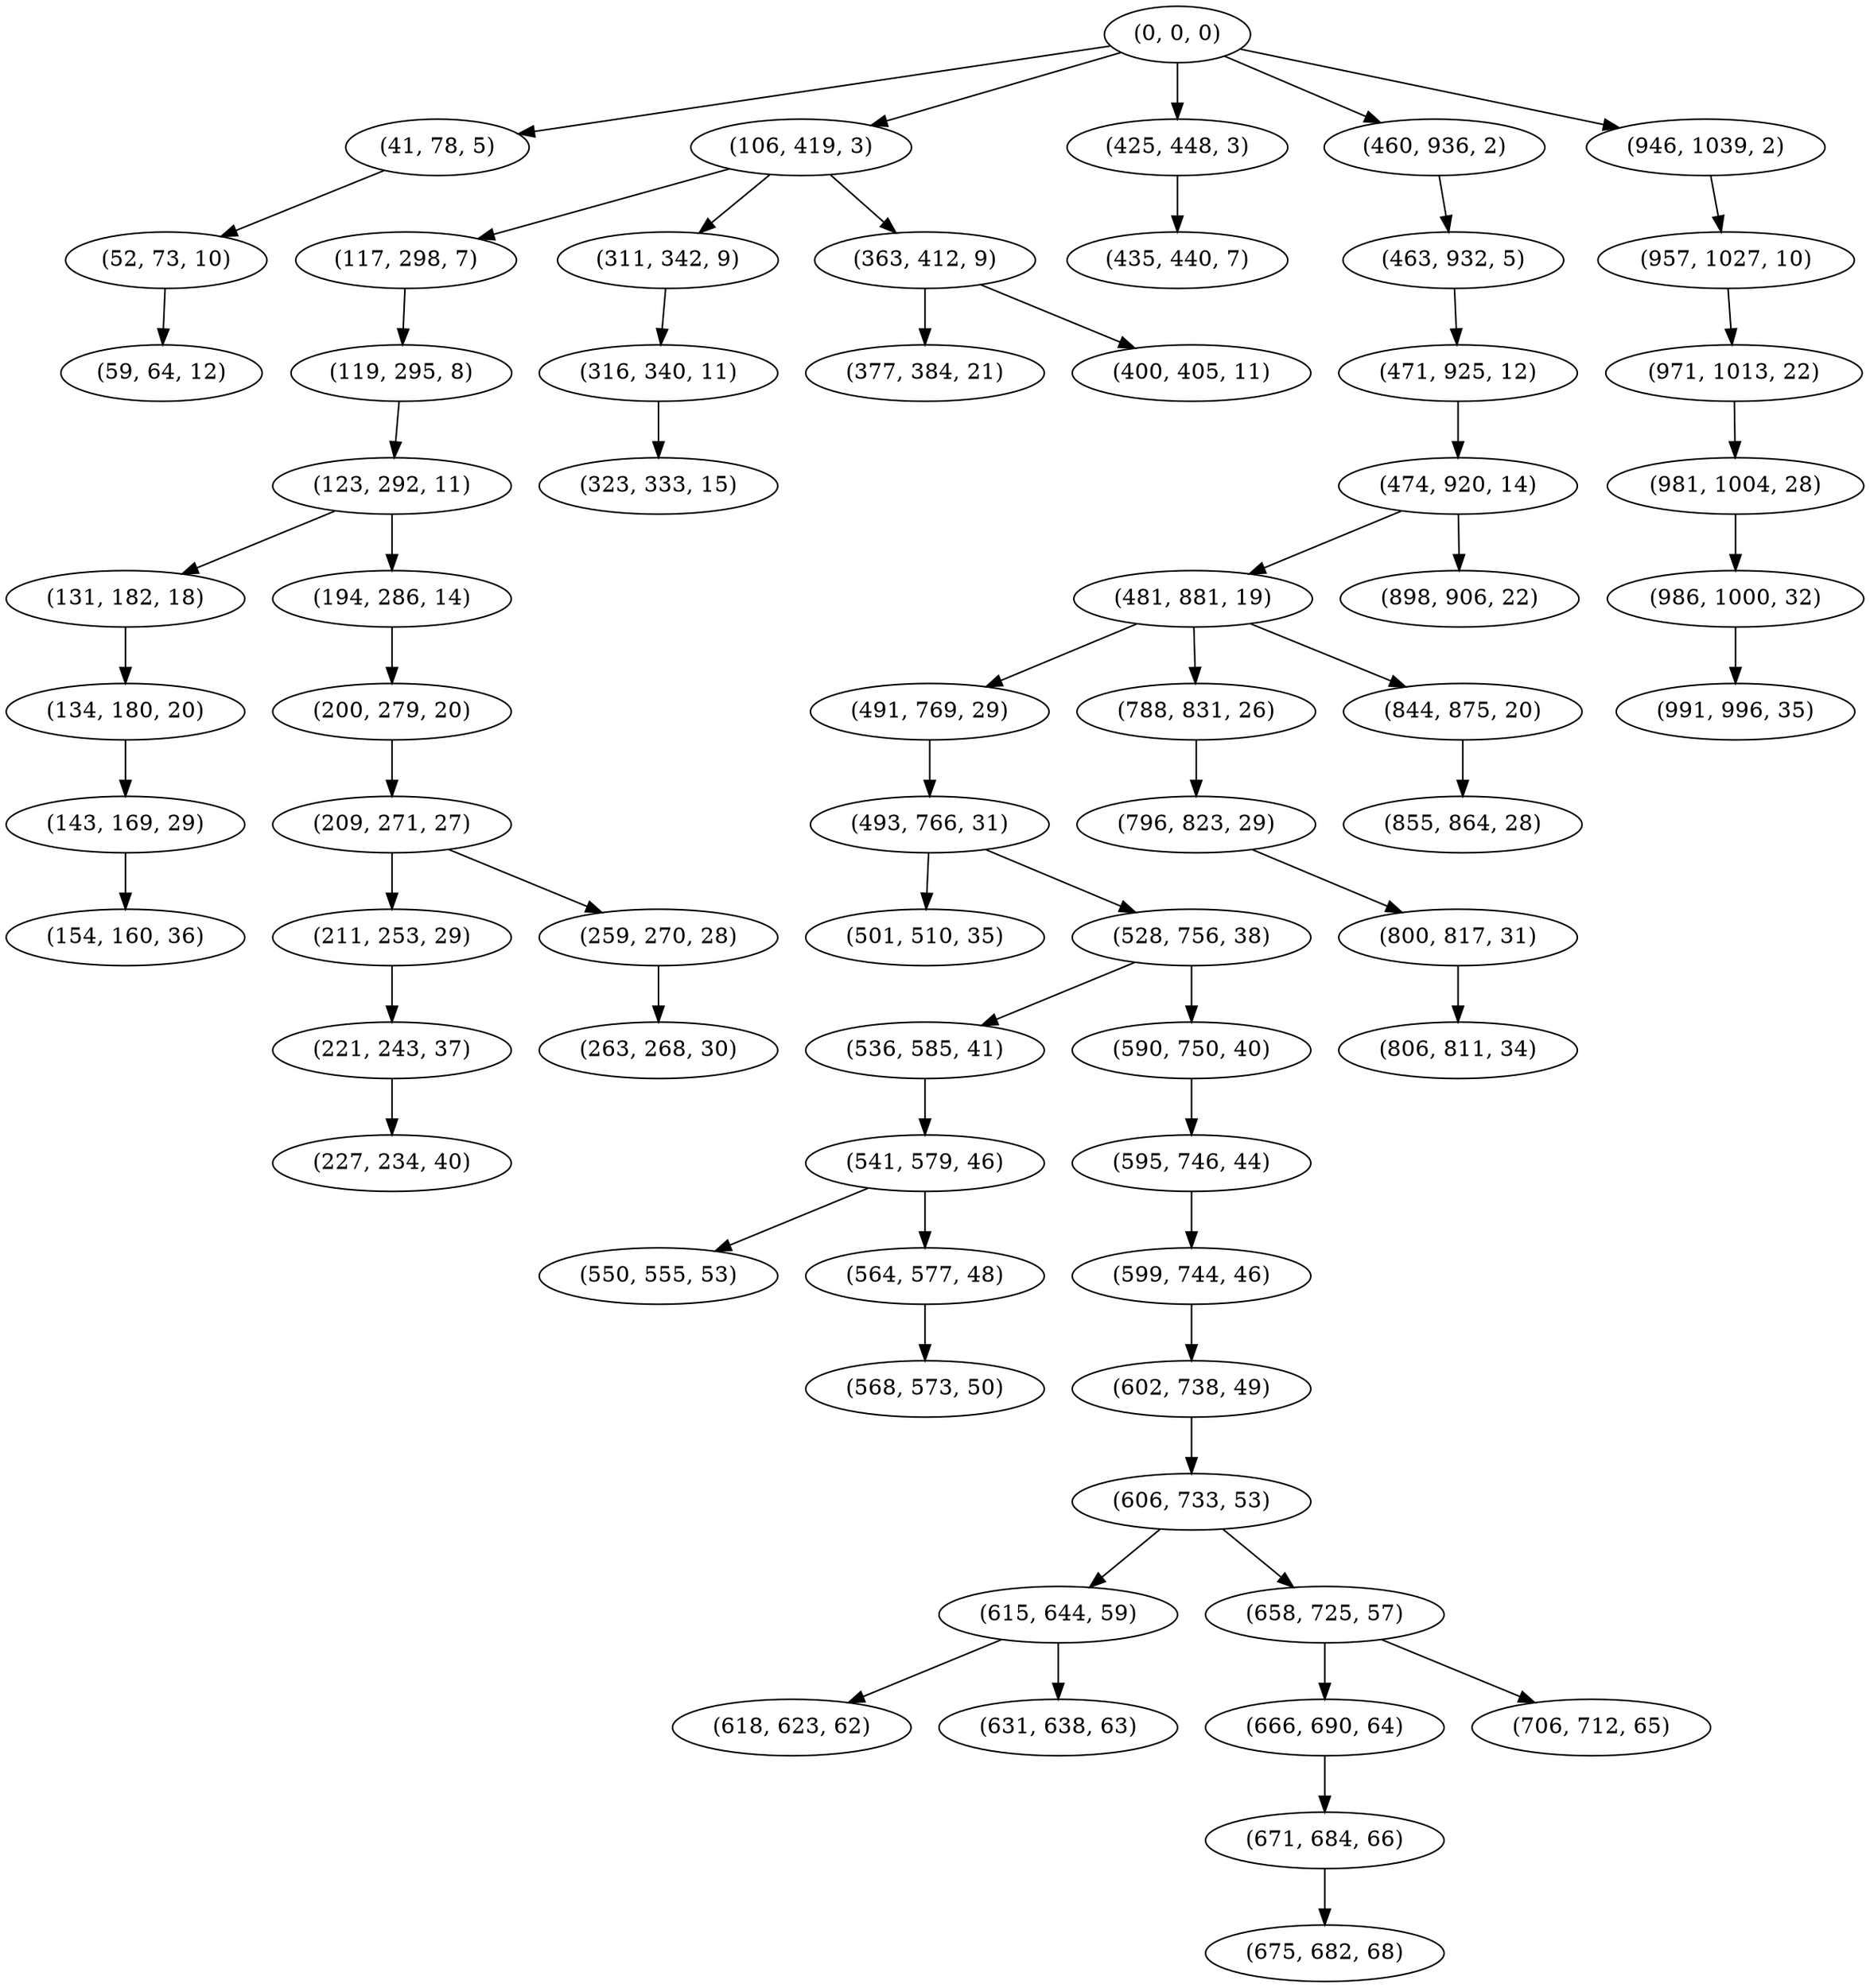 digraph tree {
    "(0, 0, 0)";
    "(41, 78, 5)";
    "(52, 73, 10)";
    "(59, 64, 12)";
    "(106, 419, 3)";
    "(117, 298, 7)";
    "(119, 295, 8)";
    "(123, 292, 11)";
    "(131, 182, 18)";
    "(134, 180, 20)";
    "(143, 169, 29)";
    "(154, 160, 36)";
    "(194, 286, 14)";
    "(200, 279, 20)";
    "(209, 271, 27)";
    "(211, 253, 29)";
    "(221, 243, 37)";
    "(227, 234, 40)";
    "(259, 270, 28)";
    "(263, 268, 30)";
    "(311, 342, 9)";
    "(316, 340, 11)";
    "(323, 333, 15)";
    "(363, 412, 9)";
    "(377, 384, 21)";
    "(400, 405, 11)";
    "(425, 448, 3)";
    "(435, 440, 7)";
    "(460, 936, 2)";
    "(463, 932, 5)";
    "(471, 925, 12)";
    "(474, 920, 14)";
    "(481, 881, 19)";
    "(491, 769, 29)";
    "(493, 766, 31)";
    "(501, 510, 35)";
    "(528, 756, 38)";
    "(536, 585, 41)";
    "(541, 579, 46)";
    "(550, 555, 53)";
    "(564, 577, 48)";
    "(568, 573, 50)";
    "(590, 750, 40)";
    "(595, 746, 44)";
    "(599, 744, 46)";
    "(602, 738, 49)";
    "(606, 733, 53)";
    "(615, 644, 59)";
    "(618, 623, 62)";
    "(631, 638, 63)";
    "(658, 725, 57)";
    "(666, 690, 64)";
    "(671, 684, 66)";
    "(675, 682, 68)";
    "(706, 712, 65)";
    "(788, 831, 26)";
    "(796, 823, 29)";
    "(800, 817, 31)";
    "(806, 811, 34)";
    "(844, 875, 20)";
    "(855, 864, 28)";
    "(898, 906, 22)";
    "(946, 1039, 2)";
    "(957, 1027, 10)";
    "(971, 1013, 22)";
    "(981, 1004, 28)";
    "(986, 1000, 32)";
    "(991, 996, 35)";
    "(0, 0, 0)" -> "(41, 78, 5)";
    "(0, 0, 0)" -> "(106, 419, 3)";
    "(0, 0, 0)" -> "(425, 448, 3)";
    "(0, 0, 0)" -> "(460, 936, 2)";
    "(0, 0, 0)" -> "(946, 1039, 2)";
    "(41, 78, 5)" -> "(52, 73, 10)";
    "(52, 73, 10)" -> "(59, 64, 12)";
    "(106, 419, 3)" -> "(117, 298, 7)";
    "(106, 419, 3)" -> "(311, 342, 9)";
    "(106, 419, 3)" -> "(363, 412, 9)";
    "(117, 298, 7)" -> "(119, 295, 8)";
    "(119, 295, 8)" -> "(123, 292, 11)";
    "(123, 292, 11)" -> "(131, 182, 18)";
    "(123, 292, 11)" -> "(194, 286, 14)";
    "(131, 182, 18)" -> "(134, 180, 20)";
    "(134, 180, 20)" -> "(143, 169, 29)";
    "(143, 169, 29)" -> "(154, 160, 36)";
    "(194, 286, 14)" -> "(200, 279, 20)";
    "(200, 279, 20)" -> "(209, 271, 27)";
    "(209, 271, 27)" -> "(211, 253, 29)";
    "(209, 271, 27)" -> "(259, 270, 28)";
    "(211, 253, 29)" -> "(221, 243, 37)";
    "(221, 243, 37)" -> "(227, 234, 40)";
    "(259, 270, 28)" -> "(263, 268, 30)";
    "(311, 342, 9)" -> "(316, 340, 11)";
    "(316, 340, 11)" -> "(323, 333, 15)";
    "(363, 412, 9)" -> "(377, 384, 21)";
    "(363, 412, 9)" -> "(400, 405, 11)";
    "(425, 448, 3)" -> "(435, 440, 7)";
    "(460, 936, 2)" -> "(463, 932, 5)";
    "(463, 932, 5)" -> "(471, 925, 12)";
    "(471, 925, 12)" -> "(474, 920, 14)";
    "(474, 920, 14)" -> "(481, 881, 19)";
    "(474, 920, 14)" -> "(898, 906, 22)";
    "(481, 881, 19)" -> "(491, 769, 29)";
    "(481, 881, 19)" -> "(788, 831, 26)";
    "(481, 881, 19)" -> "(844, 875, 20)";
    "(491, 769, 29)" -> "(493, 766, 31)";
    "(493, 766, 31)" -> "(501, 510, 35)";
    "(493, 766, 31)" -> "(528, 756, 38)";
    "(528, 756, 38)" -> "(536, 585, 41)";
    "(528, 756, 38)" -> "(590, 750, 40)";
    "(536, 585, 41)" -> "(541, 579, 46)";
    "(541, 579, 46)" -> "(550, 555, 53)";
    "(541, 579, 46)" -> "(564, 577, 48)";
    "(564, 577, 48)" -> "(568, 573, 50)";
    "(590, 750, 40)" -> "(595, 746, 44)";
    "(595, 746, 44)" -> "(599, 744, 46)";
    "(599, 744, 46)" -> "(602, 738, 49)";
    "(602, 738, 49)" -> "(606, 733, 53)";
    "(606, 733, 53)" -> "(615, 644, 59)";
    "(606, 733, 53)" -> "(658, 725, 57)";
    "(615, 644, 59)" -> "(618, 623, 62)";
    "(615, 644, 59)" -> "(631, 638, 63)";
    "(658, 725, 57)" -> "(666, 690, 64)";
    "(658, 725, 57)" -> "(706, 712, 65)";
    "(666, 690, 64)" -> "(671, 684, 66)";
    "(671, 684, 66)" -> "(675, 682, 68)";
    "(788, 831, 26)" -> "(796, 823, 29)";
    "(796, 823, 29)" -> "(800, 817, 31)";
    "(800, 817, 31)" -> "(806, 811, 34)";
    "(844, 875, 20)" -> "(855, 864, 28)";
    "(946, 1039, 2)" -> "(957, 1027, 10)";
    "(957, 1027, 10)" -> "(971, 1013, 22)";
    "(971, 1013, 22)" -> "(981, 1004, 28)";
    "(981, 1004, 28)" -> "(986, 1000, 32)";
    "(986, 1000, 32)" -> "(991, 996, 35)";
}
